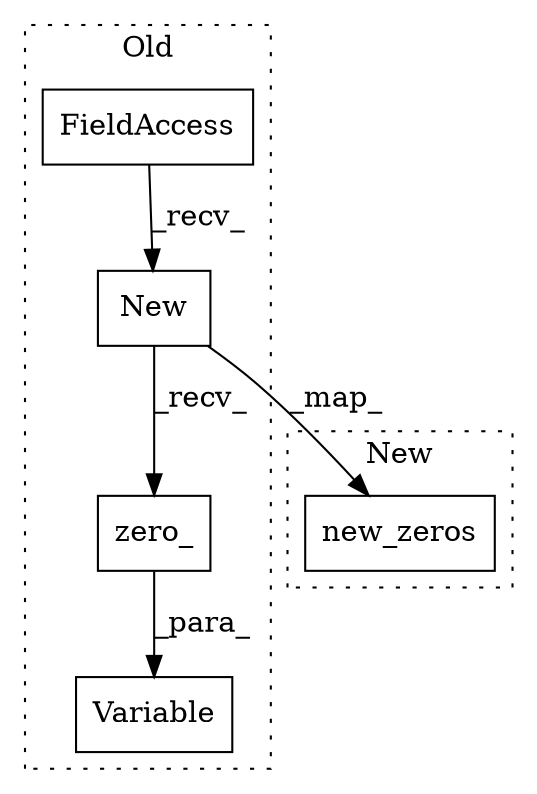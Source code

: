 digraph G {
subgraph cluster0 {
1 [label="New" a="32" s="18334,18376" l="4,1" shape="box"];
3 [label="zero_" a="32" s="18378" l="7" shape="box"];
4 [label="Variable" a="32" s="18313,18385" l="9,1" shape="box"];
5 [label="FieldAccess" a="22" s="18322" l="11" shape="box"];
label = "Old";
style="dotted";
}
subgraph cluster1 {
2 [label="new_zeros" a="32" s="18187,18235" l="10,1" shape="box"];
label = "New";
style="dotted";
}
1 -> 3 [label="_recv_"];
1 -> 2 [label="_map_"];
3 -> 4 [label="_para_"];
5 -> 1 [label="_recv_"];
}